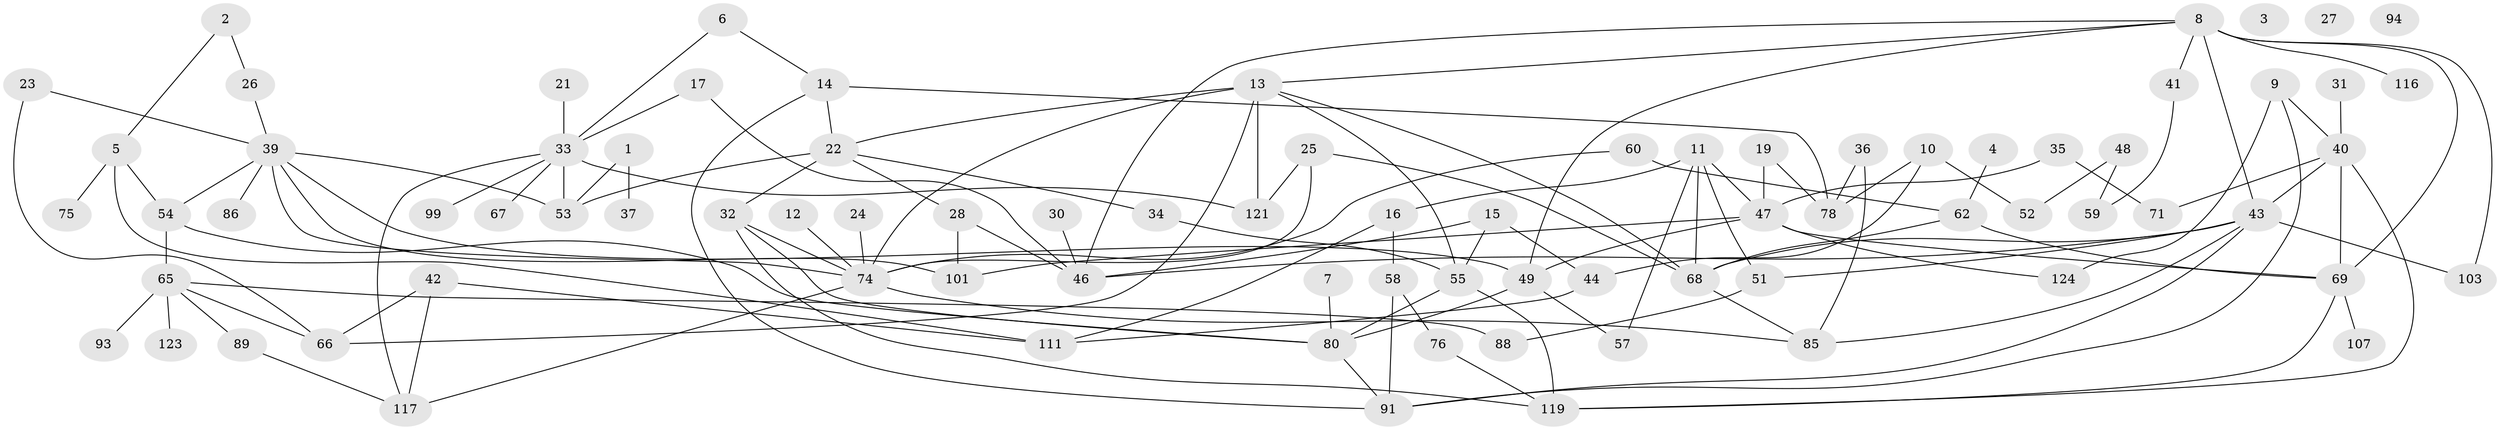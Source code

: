 // original degree distribution, {1: 0.16129032258064516, 3: 0.20967741935483872, 0: 0.024193548387096774, 2: 0.31451612903225806, 4: 0.1693548387096774, 5: 0.04838709677419355, 6: 0.056451612903225805, 7: 0.016129032258064516}
// Generated by graph-tools (version 1.1) at 2025/41/03/06/25 10:41:20]
// undirected, 83 vertices, 131 edges
graph export_dot {
graph [start="1"]
  node [color=gray90,style=filled];
  1 [super="+100"];
  2 [super="+38"];
  3;
  4 [super="+109"];
  5 [super="+77"];
  6 [super="+63"];
  7;
  8 [super="+83"];
  9 [super="+92"];
  10 [super="+115"];
  11 [super="+18"];
  12 [super="+20"];
  13 [super="+113"];
  14 [super="+29"];
  15 [super="+110"];
  16 [super="+87"];
  17;
  19;
  21;
  22 [super="+122"];
  23;
  24;
  25 [super="+64"];
  26 [super="+104"];
  27;
  28;
  30;
  31;
  32 [super="+56"];
  33 [super="+106"];
  34;
  35;
  36 [super="+114"];
  37;
  39 [super="+120"];
  40 [super="+72"];
  41;
  42 [super="+45"];
  43 [super="+97"];
  44 [super="+108"];
  46 [super="+61"];
  47 [super="+84"];
  48 [super="+50"];
  49 [super="+105"];
  51;
  52;
  53;
  54 [super="+79"];
  55;
  57 [super="+70"];
  58;
  59 [super="+98"];
  60 [super="+118"];
  62;
  65 [super="+73"];
  66 [super="+102"];
  67;
  68 [super="+90"];
  69 [super="+95"];
  71;
  74 [super="+96"];
  75;
  76;
  78 [super="+82"];
  80 [super="+81"];
  85;
  86;
  88;
  89;
  91 [super="+112"];
  93;
  94;
  99;
  101;
  103;
  107;
  111;
  116;
  117;
  119;
  121;
  123;
  124;
  1 -- 53;
  1 -- 37;
  2 -- 26;
  2 -- 5;
  4 -- 62;
  5 -- 54;
  5 -- 75 [weight=2];
  5 -- 111;
  6 -- 33;
  6 -- 14;
  7 -- 80;
  8 -- 116;
  8 -- 46;
  8 -- 103;
  8 -- 41;
  8 -- 43;
  8 -- 13;
  8 -- 69;
  8 -- 49;
  9 -- 40;
  9 -- 124;
  9 -- 91;
  10 -- 52;
  10 -- 44;
  10 -- 78;
  11 -- 47;
  11 -- 51;
  11 -- 57;
  11 -- 68;
  11 -- 16;
  12 -- 74;
  13 -- 55;
  13 -- 121;
  13 -- 22;
  13 -- 74;
  13 -- 68;
  13 -- 66;
  14 -- 22;
  14 -- 78;
  14 -- 91;
  15 -- 46;
  15 -- 44;
  15 -- 55;
  16 -- 58;
  16 -- 111;
  17 -- 33;
  17 -- 46;
  19 -- 47;
  19 -- 78;
  21 -- 33;
  22 -- 32;
  22 -- 34;
  22 -- 53;
  22 -- 28;
  23 -- 39;
  23 -- 66;
  24 -- 74;
  25 -- 68;
  25 -- 74;
  25 -- 121;
  26 -- 39;
  28 -- 46;
  28 -- 101;
  30 -- 46;
  31 -- 40;
  32 -- 74;
  32 -- 119;
  32 -- 80;
  33 -- 53;
  33 -- 67;
  33 -- 117;
  33 -- 99;
  33 -- 121;
  34 -- 55;
  35 -- 71;
  35 -- 47;
  36 -- 85;
  36 -- 78;
  39 -- 53;
  39 -- 86;
  39 -- 101;
  39 -- 74;
  39 -- 54;
  39 -- 49;
  40 -- 43;
  40 -- 119;
  40 -- 69;
  40 -- 71;
  41 -- 59;
  42 -- 111;
  42 -- 117;
  42 -- 66;
  43 -- 68;
  43 -- 51;
  43 -- 85;
  43 -- 103;
  43 -- 46;
  43 -- 91;
  44 -- 111;
  47 -- 49;
  47 -- 69;
  47 -- 101;
  47 -- 124;
  48 -- 52;
  48 -- 59;
  49 -- 80;
  49 -- 57;
  51 -- 88;
  54 -- 65;
  54 -- 80;
  55 -- 119;
  55 -- 80;
  58 -- 76;
  58 -- 91;
  60 -- 62;
  60 -- 74;
  62 -- 68;
  62 -- 69;
  65 -- 66;
  65 -- 88;
  65 -- 89;
  65 -- 123;
  65 -- 93;
  68 -- 85;
  69 -- 107;
  69 -- 119;
  74 -- 117;
  74 -- 85;
  76 -- 119;
  80 -- 91;
  89 -- 117;
}
